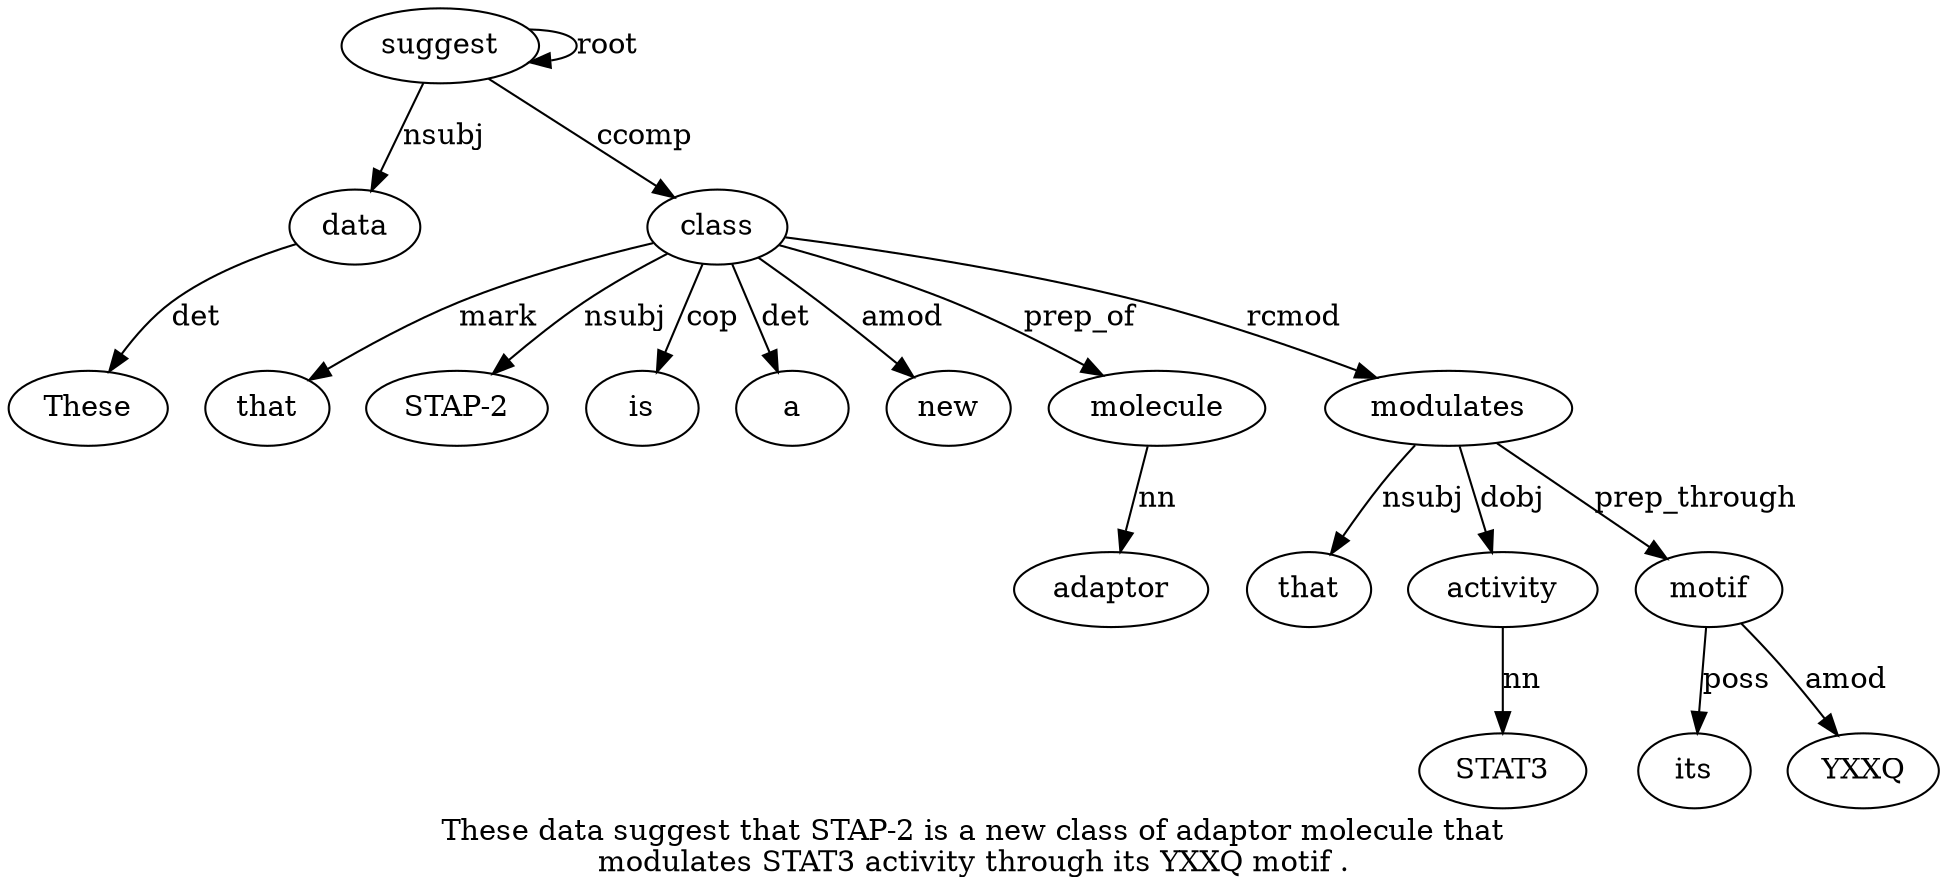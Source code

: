 digraph "These data suggest that STAP-2 is a new class of adaptor molecule that modulates STAT3 activity through its YXXQ motif ." {
label="These data suggest that STAP-2 is a new class of adaptor molecule that
modulates STAT3 activity through its YXXQ motif .";
data2 [style=filled, fillcolor=white, label=data];
These1 [style=filled, fillcolor=white, label=These];
data2 -> These1  [label=det];
suggest3 [style=filled, fillcolor=white, label=suggest];
suggest3 -> data2  [label=nsubj];
suggest3 -> suggest3  [label=root];
class9 [style=filled, fillcolor=white, label=class];
that4 [style=filled, fillcolor=white, label=that];
class9 -> that4  [label=mark];
"STAP-25" [style=filled, fillcolor=white, label="STAP-2"];
class9 -> "STAP-25"  [label=nsubj];
is6 [style=filled, fillcolor=white, label=is];
class9 -> is6  [label=cop];
a7 [style=filled, fillcolor=white, label=a];
class9 -> a7  [label=det];
new8 [style=filled, fillcolor=white, label=new];
class9 -> new8  [label=amod];
suggest3 -> class9  [label=ccomp];
molecule12 [style=filled, fillcolor=white, label=molecule];
adaptor11 [style=filled, fillcolor=white, label=adaptor];
molecule12 -> adaptor11  [label=nn];
class9 -> molecule12  [label=prep_of];
modulates14 [style=filled, fillcolor=white, label=modulates];
that13 [style=filled, fillcolor=white, label=that];
modulates14 -> that13  [label=nsubj];
class9 -> modulates14  [label=rcmod];
activity16 [style=filled, fillcolor=white, label=activity];
STAT315 [style=filled, fillcolor=white, label=STAT3];
activity16 -> STAT315  [label=nn];
modulates14 -> activity16  [label=dobj];
motif20 [style=filled, fillcolor=white, label=motif];
its18 [style=filled, fillcolor=white, label=its];
motif20 -> its18  [label=poss];
YXXQ19 [style=filled, fillcolor=white, label=YXXQ];
motif20 -> YXXQ19  [label=amod];
modulates14 -> motif20  [label=prep_through];
}
